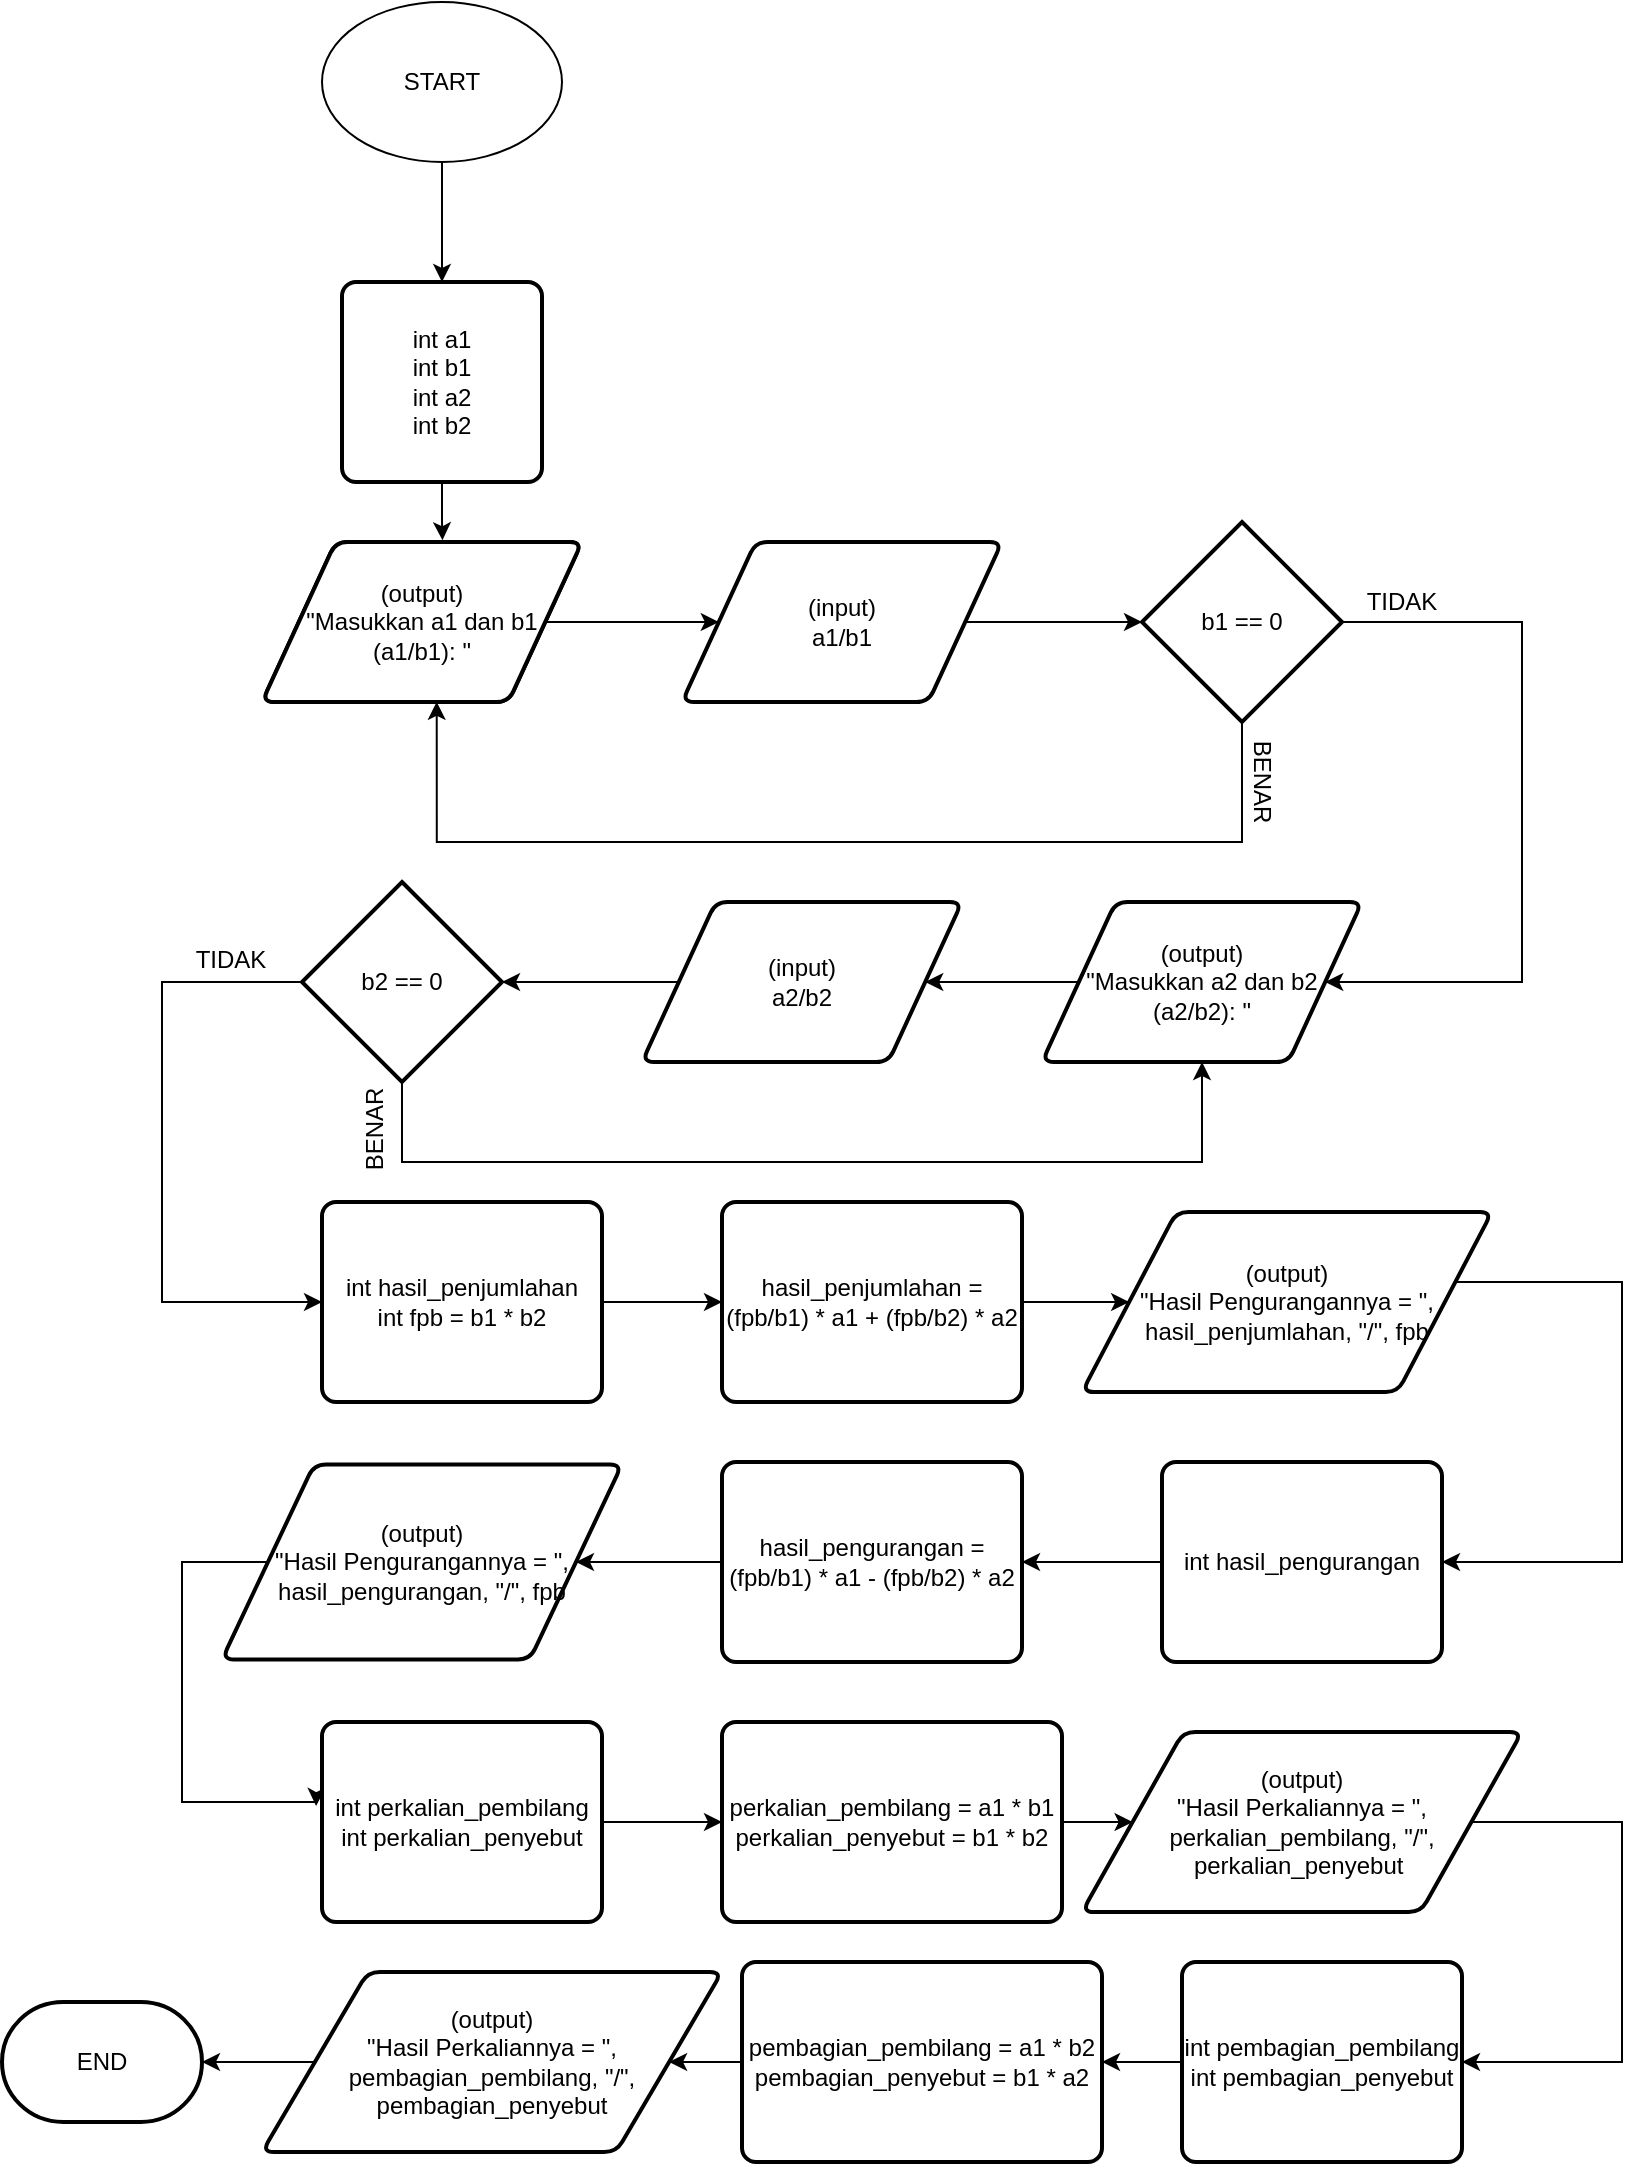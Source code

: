 <mxfile version="15.5.0" type="device"><diagram id="D4vkMPwKz5haa1zOeyPm" name="Page-1"><mxGraphModel dx="868" dy="460" grid="1" gridSize="10" guides="1" tooltips="1" connect="1" arrows="1" fold="1" page="1" pageScale="1" pageWidth="1000" pageHeight="1169" math="0" shadow="0"><root><mxCell id="0"/><mxCell id="1" parent="0"/><mxCell id="wt6D50bzKtqQ1CRY45qe-164" style="edgeStyle=orthogonalEdgeStyle;rounded=0;orthogonalLoop=1;jettySize=auto;html=1;" parent="1" source="wt6D50bzKtqQ1CRY45qe-165" edge="1"><mxGeometry relative="1" as="geometry"><mxPoint x="580" y="680" as="targetPoint"/></mxGeometry></mxCell><mxCell id="wt6D50bzKtqQ1CRY45qe-165" value="START" style="ellipse;whiteSpace=wrap;html=1;" parent="1" vertex="1"><mxGeometry x="520" y="540" width="120" height="80" as="geometry"/></mxCell><mxCell id="wt6D50bzKtqQ1CRY45qe-166" style="edgeStyle=orthogonalEdgeStyle;rounded=0;orthogonalLoop=1;jettySize=auto;html=1;" parent="1" source="wt6D50bzKtqQ1CRY45qe-167" target="wt6D50bzKtqQ1CRY45qe-171" edge="1"><mxGeometry relative="1" as="geometry"/></mxCell><mxCell id="wt6D50bzKtqQ1CRY45qe-167" value="(output)&lt;br&gt;&quot;Masukkan a1 dan b1 (a1/b1): &quot;" style="shape=parallelogram;html=1;strokeWidth=2;perimeter=parallelogramPerimeter;whiteSpace=wrap;rounded=1;arcSize=12;size=0.23;" parent="1" vertex="1"><mxGeometry x="490" y="810" width="160" height="80" as="geometry"/></mxCell><mxCell id="wt6D50bzKtqQ1CRY45qe-168" style="edgeStyle=orthogonalEdgeStyle;rounded=0;orthogonalLoop=1;jettySize=auto;html=1;entryX=0.564;entryY=-0.011;entryDx=0;entryDy=0;entryPerimeter=0;" parent="1" source="wt6D50bzKtqQ1CRY45qe-169" target="wt6D50bzKtqQ1CRY45qe-167" edge="1"><mxGeometry relative="1" as="geometry"/></mxCell><mxCell id="wt6D50bzKtqQ1CRY45qe-169" value="int a1&lt;br&gt;int b1&lt;br&gt;int a2&lt;br&gt;int b2" style="rounded=1;whiteSpace=wrap;html=1;absoluteArcSize=1;arcSize=14;strokeWidth=2;" parent="1" vertex="1"><mxGeometry x="530" y="680" width="100" height="100" as="geometry"/></mxCell><mxCell id="wt6D50bzKtqQ1CRY45qe-170" style="edgeStyle=orthogonalEdgeStyle;rounded=0;orthogonalLoop=1;jettySize=auto;html=1;entryX=0;entryY=0.5;entryDx=0;entryDy=0;entryPerimeter=0;" parent="1" source="wt6D50bzKtqQ1CRY45qe-171" target="wt6D50bzKtqQ1CRY45qe-174" edge="1"><mxGeometry relative="1" as="geometry"/></mxCell><mxCell id="wt6D50bzKtqQ1CRY45qe-171" value="(input)&lt;br&gt;a1/b1" style="shape=parallelogram;html=1;strokeWidth=2;perimeter=parallelogramPerimeter;whiteSpace=wrap;rounded=1;arcSize=12;size=0.23;" parent="1" vertex="1"><mxGeometry x="700" y="810" width="160" height="80" as="geometry"/></mxCell><mxCell id="wt6D50bzKtqQ1CRY45qe-172" style="edgeStyle=orthogonalEdgeStyle;rounded=0;orthogonalLoop=1;jettySize=auto;html=1;entryX=0.546;entryY=0.999;entryDx=0;entryDy=0;entryPerimeter=0;" parent="1" source="wt6D50bzKtqQ1CRY45qe-174" target="wt6D50bzKtqQ1CRY45qe-167" edge="1"><mxGeometry relative="1" as="geometry"><mxPoint x="580" y="950" as="targetPoint"/><Array as="points"><mxPoint x="980" y="960"/><mxPoint x="577" y="960"/></Array></mxGeometry></mxCell><mxCell id="wt6D50bzKtqQ1CRY45qe-173" style="edgeStyle=orthogonalEdgeStyle;rounded=0;orthogonalLoop=1;jettySize=auto;html=1;entryX=1;entryY=0.5;entryDx=0;entryDy=0;" parent="1" source="wt6D50bzKtqQ1CRY45qe-174" target="wt6D50bzKtqQ1CRY45qe-182" edge="1"><mxGeometry relative="1" as="geometry"><mxPoint x="1120" y="1030" as="targetPoint"/><Array as="points"><mxPoint x="1120" y="850"/><mxPoint x="1120" y="1030"/></Array></mxGeometry></mxCell><mxCell id="wt6D50bzKtqQ1CRY45qe-174" value="b1 == 0" style="strokeWidth=2;html=1;shape=mxgraph.flowchart.decision;whiteSpace=wrap;" parent="1" vertex="1"><mxGeometry x="930" y="800" width="100" height="100" as="geometry"/></mxCell><mxCell id="wt6D50bzKtqQ1CRY45qe-175" value="(output)&lt;br&gt;&quot;Masukkan a1 dan b1 (a1/b1): &quot;" style="shape=parallelogram;html=1;strokeWidth=2;perimeter=parallelogramPerimeter;whiteSpace=wrap;rounded=1;arcSize=12;size=0.23;" parent="1" vertex="1"><mxGeometry x="490" y="810" width="160" height="80" as="geometry"/></mxCell><mxCell id="wt6D50bzKtqQ1CRY45qe-176" style="edgeStyle=orthogonalEdgeStyle;rounded=0;orthogonalLoop=1;jettySize=auto;html=1;entryX=1;entryY=0.5;entryDx=0;entryDy=0;entryPerimeter=0;" parent="1" source="wt6D50bzKtqQ1CRY45qe-177" target="wt6D50bzKtqQ1CRY45qe-180" edge="1"><mxGeometry relative="1" as="geometry"/></mxCell><mxCell id="wt6D50bzKtqQ1CRY45qe-177" value="(input)&lt;br&gt;a2/b2" style="shape=parallelogram;html=1;strokeWidth=2;perimeter=parallelogramPerimeter;whiteSpace=wrap;rounded=1;arcSize=12;size=0.23;" parent="1" vertex="1"><mxGeometry x="680" y="990" width="160" height="80" as="geometry"/></mxCell><mxCell id="wt6D50bzKtqQ1CRY45qe-178" style="edgeStyle=orthogonalEdgeStyle;rounded=0;orthogonalLoop=1;jettySize=auto;html=1;entryX=0.5;entryY=1;entryDx=0;entryDy=0;" parent="1" source="wt6D50bzKtqQ1CRY45qe-180" target="wt6D50bzKtqQ1CRY45qe-182" edge="1"><mxGeometry relative="1" as="geometry"><mxPoint x="960" y="1110" as="targetPoint"/><Array as="points"><mxPoint x="560" y="1120"/><mxPoint x="960" y="1120"/></Array></mxGeometry></mxCell><mxCell id="wt6D50bzKtqQ1CRY45qe-179" style="edgeStyle=orthogonalEdgeStyle;rounded=0;orthogonalLoop=1;jettySize=auto;html=1;entryX=0;entryY=0.5;entryDx=0;entryDy=0;" parent="1" source="wt6D50bzKtqQ1CRY45qe-180" target="wt6D50bzKtqQ1CRY45qe-187" edge="1"><mxGeometry relative="1" as="geometry"><mxPoint x="500" y="1190" as="targetPoint"/><Array as="points"><mxPoint x="440" y="1030"/><mxPoint x="440" y="1190"/></Array></mxGeometry></mxCell><mxCell id="wt6D50bzKtqQ1CRY45qe-180" value="b2 == 0" style="strokeWidth=2;html=1;shape=mxgraph.flowchart.decision;whiteSpace=wrap;" parent="1" vertex="1"><mxGeometry x="510" y="980" width="100" height="100" as="geometry"/></mxCell><mxCell id="wt6D50bzKtqQ1CRY45qe-181" style="edgeStyle=orthogonalEdgeStyle;rounded=0;orthogonalLoop=1;jettySize=auto;html=1;entryX=1;entryY=0.5;entryDx=0;entryDy=0;" parent="1" source="wt6D50bzKtqQ1CRY45qe-182" target="wt6D50bzKtqQ1CRY45qe-177" edge="1"><mxGeometry relative="1" as="geometry"/></mxCell><mxCell id="wt6D50bzKtqQ1CRY45qe-182" value="(output)&lt;br&gt;&quot;Masukkan a2 dan b2 (a2/b2): &quot;" style="shape=parallelogram;html=1;strokeWidth=2;perimeter=parallelogramPerimeter;whiteSpace=wrap;rounded=1;arcSize=12;size=0.23;" parent="1" vertex="1"><mxGeometry x="880" y="990" width="160" height="80" as="geometry"/></mxCell><mxCell id="wt6D50bzKtqQ1CRY45qe-183" value="BENAR" style="text;html=1;strokeColor=none;fillColor=none;align=center;verticalAlign=middle;whiteSpace=wrap;rounded=0;rotation=90;" parent="1" vertex="1"><mxGeometry x="970" y="920" width="40" height="20" as="geometry"/></mxCell><mxCell id="wt6D50bzKtqQ1CRY45qe-184" value="TIDAK" style="text;html=1;strokeColor=none;fillColor=none;align=center;verticalAlign=middle;whiteSpace=wrap;rounded=0;" parent="1" vertex="1"><mxGeometry x="1040" y="830" width="40" height="20" as="geometry"/></mxCell><mxCell id="wt6D50bzKtqQ1CRY45qe-185" value="BENAR" style="text;html=1;strokeColor=none;fillColor=none;align=center;verticalAlign=middle;whiteSpace=wrap;rounded=0;rotation=-90;" parent="1" vertex="1"><mxGeometry x="530" y="1095" width="32.5" height="17.5" as="geometry"/></mxCell><mxCell id="wt6D50bzKtqQ1CRY45qe-186" style="edgeStyle=orthogonalEdgeStyle;rounded=0;orthogonalLoop=1;jettySize=auto;html=1;entryX=0;entryY=0.5;entryDx=0;entryDy=0;" parent="1" source="wt6D50bzKtqQ1CRY45qe-187" target="wt6D50bzKtqQ1CRY45qe-189" edge="1"><mxGeometry relative="1" as="geometry"/></mxCell><mxCell id="wt6D50bzKtqQ1CRY45qe-187" value="int hasil_penjumlahan&lt;br&gt;int fpb = b1 * b2" style="rounded=1;whiteSpace=wrap;html=1;absoluteArcSize=1;arcSize=14;strokeWidth=2;" parent="1" vertex="1"><mxGeometry x="520" y="1140" width="140" height="100" as="geometry"/></mxCell><mxCell id="wt6D50bzKtqQ1CRY45qe-188" style="edgeStyle=orthogonalEdgeStyle;rounded=0;orthogonalLoop=1;jettySize=auto;html=1;" parent="1" source="wt6D50bzKtqQ1CRY45qe-189" target="wt6D50bzKtqQ1CRY45qe-191" edge="1"><mxGeometry relative="1" as="geometry"/></mxCell><mxCell id="wt6D50bzKtqQ1CRY45qe-189" value="hasil_penjumlahan = (fpb/b1) * a1 + (fpb/b2) * a2" style="rounded=1;whiteSpace=wrap;html=1;absoluteArcSize=1;arcSize=14;strokeWidth=2;" parent="1" vertex="1"><mxGeometry x="720" y="1140" width="150" height="100" as="geometry"/></mxCell><mxCell id="wt6D50bzKtqQ1CRY45qe-190" style="edgeStyle=orthogonalEdgeStyle;rounded=0;orthogonalLoop=1;jettySize=auto;html=1;entryX=1;entryY=0.5;entryDx=0;entryDy=0;" parent="1" source="wt6D50bzKtqQ1CRY45qe-191" target="wt6D50bzKtqQ1CRY45qe-195" edge="1"><mxGeometry relative="1" as="geometry"><mxPoint x="1087" y="1320" as="targetPoint"/><Array as="points"><mxPoint x="1170" y="1180"/><mxPoint x="1170" y="1320"/></Array></mxGeometry></mxCell><mxCell id="wt6D50bzKtqQ1CRY45qe-191" value="(output)&lt;br&gt;&quot;Hasil Pengurangannya = &quot;, hasil_penjumlahan, &quot;/&quot;, fpb" style="shape=parallelogram;html=1;strokeWidth=2;perimeter=parallelogramPerimeter;whiteSpace=wrap;rounded=1;arcSize=12;size=0.23;" parent="1" vertex="1"><mxGeometry x="900" y="1145" width="205" height="90" as="geometry"/></mxCell><mxCell id="wt6D50bzKtqQ1CRY45qe-192" style="edgeStyle=orthogonalEdgeStyle;rounded=0;orthogonalLoop=1;jettySize=auto;html=1;entryX=1;entryY=0.5;entryDx=0;entryDy=0;" parent="1" source="wt6D50bzKtqQ1CRY45qe-193" target="wt6D50bzKtqQ1CRY45qe-197" edge="1"><mxGeometry relative="1" as="geometry"/></mxCell><mxCell id="wt6D50bzKtqQ1CRY45qe-193" value="hasil_pengurangan = (fpb/b1) * a1 - (fpb/b2) * a2" style="rounded=1;whiteSpace=wrap;html=1;absoluteArcSize=1;arcSize=14;strokeWidth=2;" parent="1" vertex="1"><mxGeometry x="720" y="1270" width="150" height="100" as="geometry"/></mxCell><mxCell id="wt6D50bzKtqQ1CRY45qe-194" style="edgeStyle=orthogonalEdgeStyle;rounded=0;orthogonalLoop=1;jettySize=auto;html=1;entryX=1;entryY=0.5;entryDx=0;entryDy=0;" parent="1" source="wt6D50bzKtqQ1CRY45qe-195" target="wt6D50bzKtqQ1CRY45qe-193" edge="1"><mxGeometry relative="1" as="geometry"/></mxCell><mxCell id="wt6D50bzKtqQ1CRY45qe-195" value="int hasil_pengurangan" style="rounded=1;whiteSpace=wrap;html=1;absoluteArcSize=1;arcSize=14;strokeWidth=2;" parent="1" vertex="1"><mxGeometry x="940" y="1270" width="140" height="100" as="geometry"/></mxCell><mxCell id="Dr9VBJDGJ0ALWdajkGZ7-1" style="edgeStyle=orthogonalEdgeStyle;rounded=0;orthogonalLoop=1;jettySize=auto;html=1;entryX=-0.021;entryY=0.42;entryDx=0;entryDy=0;entryPerimeter=0;" edge="1" parent="1" source="wt6D50bzKtqQ1CRY45qe-197" target="wt6D50bzKtqQ1CRY45qe-199"><mxGeometry relative="1" as="geometry"><mxPoint x="430" y="1440" as="targetPoint"/><Array as="points"><mxPoint x="450" y="1320"/><mxPoint x="450" y="1440"/><mxPoint x="517" y="1440"/></Array></mxGeometry></mxCell><mxCell id="wt6D50bzKtqQ1CRY45qe-197" value="(output)&lt;br&gt;&quot;Hasil Pengurangannya = &quot;, hasil_pengurangan, &quot;/&quot;, fpb" style="shape=parallelogram;html=1;strokeWidth=2;perimeter=parallelogramPerimeter;whiteSpace=wrap;rounded=1;arcSize=12;size=0.23;" parent="1" vertex="1"><mxGeometry x="470" y="1271.25" width="200" height="97.5" as="geometry"/></mxCell><mxCell id="wt6D50bzKtqQ1CRY45qe-198" style="edgeStyle=orthogonalEdgeStyle;rounded=0;orthogonalLoop=1;jettySize=auto;html=1;entryX=0;entryY=0.5;entryDx=0;entryDy=0;" parent="1" source="wt6D50bzKtqQ1CRY45qe-199" target="wt6D50bzKtqQ1CRY45qe-201" edge="1"><mxGeometry relative="1" as="geometry"/></mxCell><mxCell id="wt6D50bzKtqQ1CRY45qe-199" value="int perkalian_pembilang&lt;br&gt;int perkalian_penyebut" style="rounded=1;whiteSpace=wrap;html=1;absoluteArcSize=1;arcSize=14;strokeWidth=2;" parent="1" vertex="1"><mxGeometry x="520" y="1400" width="140" height="100" as="geometry"/></mxCell><mxCell id="wt6D50bzKtqQ1CRY45qe-200" style="edgeStyle=orthogonalEdgeStyle;rounded=0;orthogonalLoop=1;jettySize=auto;html=1;" parent="1" source="wt6D50bzKtqQ1CRY45qe-201" target="wt6D50bzKtqQ1CRY45qe-203" edge="1"><mxGeometry relative="1" as="geometry"/></mxCell><mxCell id="wt6D50bzKtqQ1CRY45qe-201" value="perkalian_pembilang = a1 * b1&lt;br&gt;perkalian_penyebut = b1 * b2" style="rounded=1;whiteSpace=wrap;html=1;absoluteArcSize=1;arcSize=14;strokeWidth=2;" parent="1" vertex="1"><mxGeometry x="720" y="1400" width="170" height="100" as="geometry"/></mxCell><mxCell id="wt6D50bzKtqQ1CRY45qe-202" style="edgeStyle=orthogonalEdgeStyle;rounded=0;orthogonalLoop=1;jettySize=auto;html=1;entryX=1;entryY=0.5;entryDx=0;entryDy=0;" parent="1" source="wt6D50bzKtqQ1CRY45qe-203" target="wt6D50bzKtqQ1CRY45qe-207" edge="1"><mxGeometry relative="1" as="geometry"><mxPoint x="1160" y="1570" as="targetPoint"/><Array as="points"><mxPoint x="1170" y="1450"/><mxPoint x="1170" y="1570"/></Array></mxGeometry></mxCell><mxCell id="wt6D50bzKtqQ1CRY45qe-203" value="(output)&lt;br&gt;&quot;Hasil Perkaliannya = &quot;, perkalian_pembilang, &quot;/&quot;, perkalian_penyebut&amp;nbsp;" style="shape=parallelogram;html=1;strokeWidth=2;perimeter=parallelogramPerimeter;whiteSpace=wrap;rounded=1;arcSize=12;size=0.23;" parent="1" vertex="1"><mxGeometry x="900" y="1405" width="220" height="90" as="geometry"/></mxCell><mxCell id="wt6D50bzKtqQ1CRY45qe-204" style="edgeStyle=orthogonalEdgeStyle;rounded=0;orthogonalLoop=1;jettySize=auto;html=1;entryX=1;entryY=0.5;entryDx=0;entryDy=0;" parent="1" source="wt6D50bzKtqQ1CRY45qe-205" target="wt6D50bzKtqQ1CRY45qe-209" edge="1"><mxGeometry relative="1" as="geometry"/></mxCell><mxCell id="wt6D50bzKtqQ1CRY45qe-205" value="pembagian_pembilang = a1 * b2&lt;br&gt;pembagian_penyebut = b1 * a2" style="rounded=1;whiteSpace=wrap;html=1;absoluteArcSize=1;arcSize=14;strokeWidth=2;" parent="1" vertex="1"><mxGeometry x="730" y="1520" width="180" height="100" as="geometry"/></mxCell><mxCell id="wt6D50bzKtqQ1CRY45qe-206" style="edgeStyle=orthogonalEdgeStyle;rounded=0;orthogonalLoop=1;jettySize=auto;html=1;entryX=1;entryY=0.5;entryDx=0;entryDy=0;" parent="1" source="wt6D50bzKtqQ1CRY45qe-207" target="wt6D50bzKtqQ1CRY45qe-205" edge="1"><mxGeometry relative="1" as="geometry"/></mxCell><mxCell id="wt6D50bzKtqQ1CRY45qe-207" value="int pembagian_pembilang&lt;br&gt;int pembagian_penyebut" style="rounded=1;whiteSpace=wrap;html=1;absoluteArcSize=1;arcSize=14;strokeWidth=2;" parent="1" vertex="1"><mxGeometry x="950" y="1520" width="140" height="100" as="geometry"/></mxCell><mxCell id="wt6D50bzKtqQ1CRY45qe-208" style="edgeStyle=orthogonalEdgeStyle;rounded=0;orthogonalLoop=1;jettySize=auto;html=1;" parent="1" source="wt6D50bzKtqQ1CRY45qe-209" target="wt6D50bzKtqQ1CRY45qe-210" edge="1"><mxGeometry relative="1" as="geometry"/></mxCell><mxCell id="wt6D50bzKtqQ1CRY45qe-209" value="(output)&lt;br&gt;&quot;Hasil Perkaliannya = &quot;, pembagian_pembilang, &quot;/&quot;, pembagian_penyebut" style="shape=parallelogram;html=1;strokeWidth=2;perimeter=parallelogramPerimeter;whiteSpace=wrap;rounded=1;arcSize=12;size=0.23;" parent="1" vertex="1"><mxGeometry x="490" y="1525" width="230" height="90" as="geometry"/></mxCell><mxCell id="wt6D50bzKtqQ1CRY45qe-210" value="END" style="strokeWidth=2;html=1;shape=mxgraph.flowchart.terminator;whiteSpace=wrap;" parent="1" vertex="1"><mxGeometry x="360" y="1540" width="100" height="60" as="geometry"/></mxCell><mxCell id="wt6D50bzKtqQ1CRY45qe-211" value="TIDAK" style="text;html=1;strokeColor=none;fillColor=none;align=center;verticalAlign=middle;whiteSpace=wrap;rounded=0;rotation=0;" parent="1" vertex="1"><mxGeometry x="457.5" y="1010" width="32.5" height="17.5" as="geometry"/></mxCell></root></mxGraphModel></diagram></mxfile>